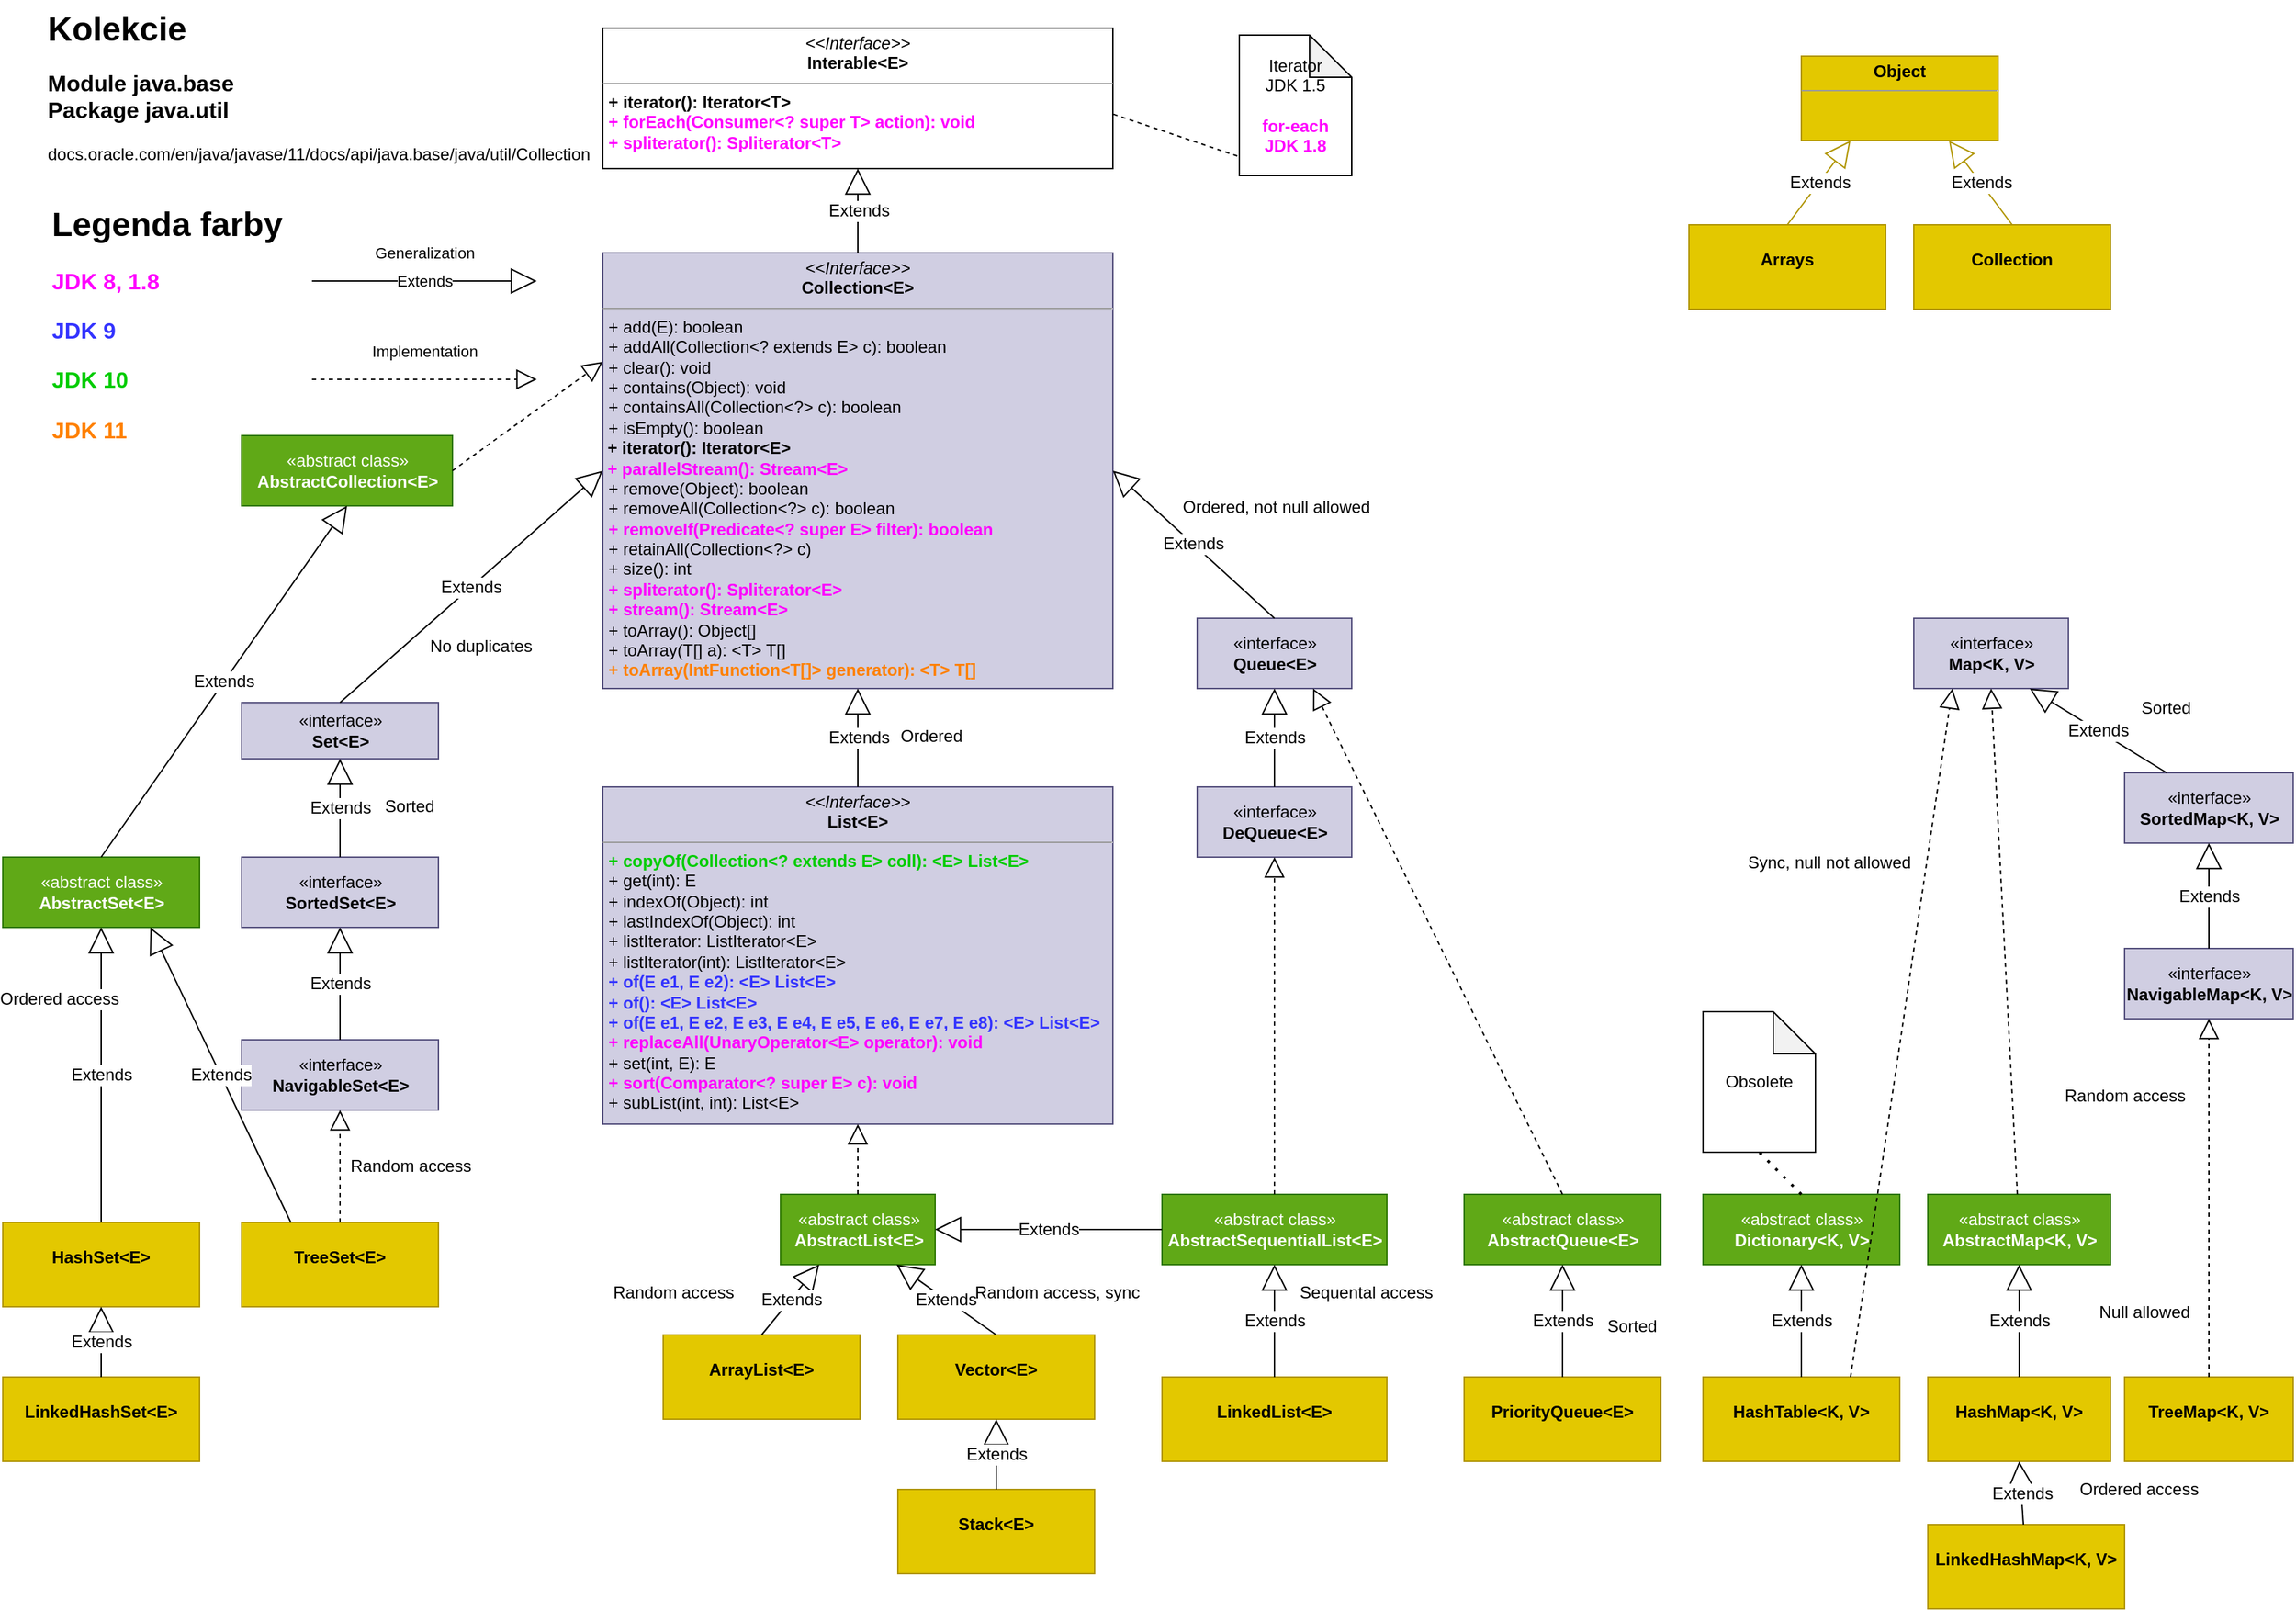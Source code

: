 <mxfile version="16.5.1" type="device" pages="2"><diagram id="OWeXbgXGGO7mjL8nAAtg" name="Struktura-Kolekcie"><mxGraphModel dx="2176" dy="1462" grid="1" gridSize="10" guides="1" tooltips="1" connect="1" arrows="1" fold="1" page="1" pageScale="1" pageWidth="1654" pageHeight="1169" math="0" shadow="0"><root><mxCell id="I1yP1O_KEJCYZ4EtO-65-0"/><mxCell id="I1yP1O_KEJCYZ4EtO-65-1" parent="I1yP1O_KEJCYZ4EtO-65-0"/><mxCell id="I1yP1O_KEJCYZ4EtO-65-13" style="orthogonalLoop=1;jettySize=auto;html=1;exitX=0.5;exitY=0;exitDx=0;exitDy=0;entryX=0.5;entryY=1;entryDx=0;entryDy=0;entryPerimeter=0;rounded=0;dashed=1;endArrow=none;endFill=0;" parent="I1yP1O_KEJCYZ4EtO-65-1" source="c1W4RDHTR6akljYB6qiM-2" target="I1yP1O_KEJCYZ4EtO-65-12" edge="1"><mxGeometry relative="1" as="geometry"><mxPoint x="590" y="245" as="sourcePoint"/></mxGeometry></mxCell><mxCell id="I1yP1O_KEJCYZ4EtO-65-12" value="Iterator&lt;br&gt;JDK 1.5&lt;br&gt;&lt;br&gt;&lt;font color=&quot;#ff00ff&quot;&gt;&lt;b&gt;for-each&lt;br&gt;JDK 1.8&lt;/b&gt;&lt;/font&gt;" style="shape=note;whiteSpace=wrap;html=1;backgroundOutline=1;darkOpacity=0.05;" parent="I1yP1O_KEJCYZ4EtO-65-1" vertex="1"><mxGeometry x="890" y="45" width="80" height="100" as="geometry"/></mxCell><mxCell id="I1yP1O_KEJCYZ4EtO-65-18" value="«interface»&lt;br&gt;&lt;b&gt;Set&amp;lt;E&amp;gt;&lt;/b&gt;" style="html=1;fillColor=#d0cee2;strokeColor=#56517e;" parent="I1yP1O_KEJCYZ4EtO-65-1" vertex="1"><mxGeometry x="180" y="520" width="140" height="40" as="geometry"/></mxCell><mxCell id="I1yP1O_KEJCYZ4EtO-65-20" value="«interface»&lt;br&gt;&lt;b&gt;Queue&amp;lt;E&amp;gt;&lt;/b&gt;" style="html=1;fillColor=#d0cee2;strokeColor=#56517e;" parent="I1yP1O_KEJCYZ4EtO-65-1" vertex="1"><mxGeometry x="860" y="460" width="110" height="50" as="geometry"/></mxCell><mxCell id="I1yP1O_KEJCYZ4EtO-65-21" value="«interface»&lt;br&gt;&lt;b&gt;Map&amp;lt;K, V&amp;gt;&lt;/b&gt;" style="html=1;fillColor=#d0cee2;strokeColor=#56517e;" parent="I1yP1O_KEJCYZ4EtO-65-1" vertex="1"><mxGeometry x="1370" y="460" width="110" height="50" as="geometry"/></mxCell><mxCell id="I1yP1O_KEJCYZ4EtO-65-24" value="Extends" style="endArrow=block;endSize=16;endFill=0;html=1;rounded=0;" parent="I1yP1O_KEJCYZ4EtO-65-1" edge="1"><mxGeometry width="160" relative="1" as="geometry"><mxPoint x="230" y="220.0" as="sourcePoint"/><mxPoint x="390" y="220.0" as="targetPoint"/></mxGeometry></mxCell><mxCell id="I1yP1O_KEJCYZ4EtO-65-27" value="Generalization" style="edgeLabel;html=1;align=center;verticalAlign=middle;resizable=0;points=[];" parent="I1yP1O_KEJCYZ4EtO-65-24" vertex="1" connectable="0"><mxGeometry x="0.438" y="-1" relative="1" as="geometry"><mxPoint x="-35" y="-21" as="offset"/></mxGeometry></mxCell><mxCell id="I1yP1O_KEJCYZ4EtO-65-25" value="" style="endArrow=block;dashed=1;endFill=0;endSize=12;html=1;rounded=0;" parent="I1yP1O_KEJCYZ4EtO-65-1" edge="1"><mxGeometry width="160" relative="1" as="geometry"><mxPoint x="230" y="290" as="sourcePoint"/><mxPoint x="390" y="290" as="targetPoint"/></mxGeometry></mxCell><mxCell id="I1yP1O_KEJCYZ4EtO-65-26" value="Implementation" style="edgeLabel;html=1;align=center;verticalAlign=middle;resizable=0;points=[];" parent="I1yP1O_KEJCYZ4EtO-65-25" vertex="1" connectable="0"><mxGeometry x="0.287" y="1" relative="1" as="geometry"><mxPoint x="-23" y="-19" as="offset"/></mxGeometry></mxCell><mxCell id="c1W4RDHTR6akljYB6qiM-0" value="&lt;b&gt;&lt;font style=&quot;font-size: 24px&quot;&gt;Kolekcie&lt;br&gt;&lt;/font&gt;&lt;br&gt;&lt;span style=&quot;font-size: 16px&quot;&gt;Module java.base&lt;/span&gt;&lt;br&gt;&lt;span style=&quot;font-size: 16px&quot;&gt;Package java.util&lt;/span&gt;&lt;br&gt;&lt;/b&gt;&lt;br&gt;docs.oracle.com/en/java/javase/11/docs/api/java.base/java/util/Collection" style="text;whiteSpace=wrap;html=1;" vertex="1" parent="I1yP1O_KEJCYZ4EtO-65-1"><mxGeometry x="40" y="20" width="400" height="140" as="geometry"/></mxCell><mxCell id="c1W4RDHTR6akljYB6qiM-1" value="&lt;p style=&quot;margin: 0px ; margin-top: 4px ; text-align: center&quot;&gt;&lt;i&gt;&amp;lt;&amp;lt;Interface&amp;gt;&amp;gt;&lt;/i&gt;&lt;br&gt;&lt;b&gt;Collection&amp;lt;E&amp;gt;&lt;/b&gt;&lt;br&gt;&lt;/p&gt;&lt;hr size=&quot;1&quot;&gt;&lt;p style=&quot;margin: 0px ; margin-left: 4px&quot;&gt;&lt;/p&gt;&lt;p style=&quot;margin: 0px ; margin-left: 4px&quot;&gt;+ add(E): boolean&lt;/p&gt;&lt;p style=&quot;margin: 0px ; margin-left: 4px&quot;&gt;+&amp;nbsp;addAll(Collection&amp;lt;? extends E&amp;gt; c): boolean&lt;br&gt;+ clear(): void&lt;/p&gt;&lt;p style=&quot;margin: 0px ; margin-left: 4px&quot;&gt;+ contains(Object): void&lt;/p&gt;&lt;p style=&quot;margin: 0px ; margin-left: 4px&quot;&gt;+&amp;nbsp;containsAll(Collection&amp;lt;?&amp;gt; c): boolean&lt;/p&gt;&lt;p style=&quot;margin: 0px ; margin-left: 4px&quot;&gt;+ isEmpty(): boolean&lt;/p&gt;&lt;b&gt;&lt;div&gt;&lt;b&gt;&amp;nbsp;+ iterator():&amp;nbsp;&lt;/b&gt;&lt;b&gt;Iterator&amp;lt;E&amp;gt;&amp;nbsp;&lt;/b&gt;&lt;/div&gt;&lt;div&gt;&lt;b&gt;&lt;font color=&quot;#ff00ff&quot;&gt;&amp;nbsp;+ parallelStream(): Stream&amp;lt;E&amp;gt;&lt;/font&gt;&lt;/b&gt;&lt;/div&gt;&lt;/b&gt;&lt;p style=&quot;margin: 0px ; margin-left: 4px&quot;&gt;+ remove(Object): boolean&lt;/p&gt;&lt;p style=&quot;margin: 0px ; margin-left: 4px&quot;&gt;+&amp;nbsp;removeAll(Collection&amp;lt;?&amp;gt; c): boolean&lt;/p&gt;&lt;p style=&quot;margin: 0px ; margin-left: 4px&quot;&gt;&lt;b&gt;&lt;font color=&quot;#ff00ff&quot;&gt;+&amp;nbsp;removeIf(Predicate&amp;lt;? super E&amp;gt; filter): boolean&lt;/font&gt;&lt;/b&gt;&lt;/p&gt;&lt;p style=&quot;margin: 0px ; margin-left: 4px&quot;&gt;+&amp;nbsp;retainAll(Collection&amp;lt;?&amp;gt; c)&lt;/p&gt;&lt;p style=&quot;margin: 0px ; margin-left: 4px&quot;&gt;+ size(): int&lt;/p&gt;&lt;p style=&quot;margin: 0px ; margin-left: 4px&quot;&gt;&lt;b&gt;&lt;font color=&quot;#ff00ff&quot;&gt;+ spliterator(): Spliterator&amp;lt;E&amp;gt;&lt;/font&gt;&lt;/b&gt;&lt;/p&gt;&lt;p style=&quot;margin: 0px ; margin-left: 4px&quot;&gt;&lt;b&gt;&lt;font color=&quot;#ff00ff&quot;&gt;+ stream(): Stream&amp;lt;E&amp;gt;&lt;/font&gt;&lt;/b&gt;&lt;/p&gt;&lt;p style=&quot;margin: 0px ; margin-left: 4px&quot;&gt;+&amp;nbsp;toArray(): Object[]&lt;/p&gt;&lt;p style=&quot;margin: 0px ; margin-left: 4px&quot;&gt;+&amp;nbsp;toArray(T[] a):&amp;nbsp;&amp;lt;T&amp;gt; T[]&lt;/p&gt;&lt;p style=&quot;margin: 0px ; margin-left: 4px&quot;&gt;&lt;b&gt;&lt;font color=&quot;#ff8000&quot;&gt;+&amp;nbsp;toArray(IntFunction&amp;lt;T[]&amp;gt; generator):&amp;nbsp;&amp;lt;T&amp;gt; T[]&lt;/font&gt;&lt;/b&gt;&lt;/p&gt;" style="verticalAlign=top;align=left;overflow=fill;fontSize=12;fontFamily=Helvetica;html=1;fillColor=#d0cee2;strokeColor=#56517e;" vertex="1" parent="I1yP1O_KEJCYZ4EtO-65-1"><mxGeometry x="437" y="200" width="363" height="310" as="geometry"/></mxCell><mxCell id="c1W4RDHTR6akljYB6qiM-2" value="&lt;p style=&quot;margin: 4px 0px 0px&quot;&gt;&lt;i&gt;&amp;lt;&amp;lt;Interface&amp;gt;&amp;gt;&lt;/i&gt;&lt;/p&gt;&lt;b&gt;Interable&amp;lt;E&amp;gt;&lt;br&gt;&lt;/b&gt;&lt;hr size=&quot;1&quot;&gt;&lt;p style=&quot;text-align: left ; margin: 0px 0px 0px 4px&quot;&gt;&lt;b&gt;+ iterator():&amp;nbsp;&lt;/b&gt;&lt;b&gt;Iterator&amp;lt;T&amp;gt;&lt;/b&gt;&lt;/p&gt;&lt;p style=&quot;text-align: left ; margin: 0px 0px 0px 4px&quot;&gt;&lt;font color=&quot;#ff00ff&quot;&gt;&lt;b&gt;+ forEach​(Consumer&amp;lt;? super T&amp;gt; action): void&lt;/b&gt;&lt;/font&gt;&lt;/p&gt;&lt;p style=&quot;text-align: left ; margin: 0px 0px 0px 4px&quot;&gt;&lt;b&gt;&lt;font color=&quot;#ff00ff&quot;&gt;+ spliterator(): Spliterator&amp;lt;T&amp;gt;&lt;/font&gt;&lt;/b&gt;&lt;br&gt;&lt;/p&gt;" style="verticalAlign=top;align=center;overflow=fill;fontSize=12;fontFamily=Helvetica;html=1;" vertex="1" parent="I1yP1O_KEJCYZ4EtO-65-1"><mxGeometry x="437" y="40" width="363" height="100" as="geometry"/></mxCell><mxCell id="c1W4RDHTR6akljYB6qiM-3" value="&lt;h1&gt;&lt;font color=&quot;#000000&quot;&gt;Legenda farby&lt;/font&gt;&lt;/h1&gt;&lt;p style=&quot;font-size: 16px&quot;&gt;&lt;b&gt;&lt;font color=&quot;#ff00ff&quot; style=&quot;font-size: 16px&quot;&gt;JDK 8, 1.8&lt;/font&gt;&lt;/b&gt;&lt;/p&gt;&lt;p style=&quot;font-size: 16px&quot;&gt;&lt;b&gt;&lt;font style=&quot;font-size: 16px&quot; color=&quot;#3333ff&quot;&gt;JDK 9&lt;/font&gt;&lt;/b&gt;&lt;/p&gt;&lt;p style=&quot;font-size: 16px&quot;&gt;&lt;b&gt;&lt;font style=&quot;font-size: 16px&quot; color=&quot;#00cc00&quot;&gt;JDK 10&lt;/font&gt;&lt;/b&gt;&lt;/p&gt;&lt;p style=&quot;font-size: 16px&quot;&gt;&lt;b&gt;&lt;font style=&quot;font-size: 16px&quot;&gt;JDK 11&lt;/font&gt;&lt;/b&gt;&lt;/p&gt;" style="text;html=1;strokeColor=none;fillColor=none;spacing=5;spacingTop=-20;whiteSpace=wrap;overflow=hidden;rounded=0;fontColor=#FF8000;" vertex="1" parent="I1yP1O_KEJCYZ4EtO-65-1"><mxGeometry x="40" y="160" width="190" height="190" as="geometry"/></mxCell><mxCell id="c1W4RDHTR6akljYB6qiM-5" value="Extends" style="endArrow=block;endSize=16;endFill=0;html=1;rounded=0;fontSize=12;fontColor=#000000;entryX=0.5;entryY=1;entryDx=0;entryDy=0;exitX=0.5;exitY=0;exitDx=0;exitDy=0;" edge="1" parent="I1yP1O_KEJCYZ4EtO-65-1" source="c1W4RDHTR6akljYB6qiM-1" target="c1W4RDHTR6akljYB6qiM-2"><mxGeometry width="160" relative="1" as="geometry"><mxPoint x="230" y="258.82" as="sourcePoint"/><mxPoint x="390" y="258.82" as="targetPoint"/></mxGeometry></mxCell><mxCell id="c1W4RDHTR6akljYB6qiM-7" value="&lt;p style=&quot;margin: 0px ; margin-top: 4px ; text-align: center&quot;&gt;&lt;i&gt;&amp;lt;&amp;lt;Interface&amp;gt;&amp;gt;&lt;/i&gt;&lt;br&gt;&lt;b&gt;List&amp;lt;E&amp;gt;&lt;/b&gt;&lt;br&gt;&lt;/p&gt;&lt;hr size=&quot;1&quot;&gt;&lt;p style=&quot;margin: 0px ; margin-left: 4px&quot;&gt;&lt;/p&gt;&lt;p style=&quot;margin: 0px ; margin-left: 4px&quot;&gt;&lt;b&gt;&lt;font color=&quot;#00cc00&quot;&gt;+&amp;nbsp;copyOf(Collection&amp;lt;? extends E&amp;gt; coll):&amp;nbsp;&amp;lt;E&amp;gt; List&amp;lt;E&amp;gt;&lt;/font&gt;&lt;/b&gt;&lt;/p&gt;&lt;p style=&quot;margin: 0px ; margin-left: 4px&quot;&gt;+ get(int): E&lt;br&gt;+ indexOf(Object): int&lt;/p&gt;&lt;p style=&quot;margin: 0px ; margin-left: 4px&quot;&gt;+ lastIndexOf(Object): int&lt;/p&gt;&lt;p style=&quot;margin: 0px ; margin-left: 4px&quot;&gt;+&amp;nbsp;listIterator:&amp;nbsp;ListIterator&amp;lt;E&amp;gt;&lt;/p&gt;&lt;p style=&quot;margin: 0px ; margin-left: 4px&quot;&gt;+&amp;nbsp;listIterator(int): ListIterator&amp;lt;E&amp;gt;&lt;/p&gt;&lt;p style=&quot;margin: 0px ; margin-left: 4px&quot;&gt;&lt;b&gt;&lt;font color=&quot;#3333ff&quot;&gt;+&amp;nbsp;of(E e1, E e2):&amp;nbsp;&amp;lt;E&amp;gt; List&amp;lt;E&amp;gt;&lt;/font&gt;&lt;/b&gt;&lt;/p&gt;&lt;p style=&quot;margin: 0px ; margin-left: 4px&quot;&gt;&lt;b&gt;&lt;font color=&quot;#3333ff&quot;&gt;+&amp;nbsp;of():&amp;nbsp;&amp;lt;E&amp;gt; List&amp;lt;E&amp;gt;&lt;br&gt;&lt;/font&gt;&lt;/b&gt;&lt;/p&gt;&lt;p style=&quot;margin: 0px ; margin-left: 4px&quot;&gt;&lt;b&gt;&lt;font color=&quot;#3333ff&quot;&gt;+ of(E e1, E e2, E e3, E e4, E e5, E e6, E e7, E e8): &amp;lt;E&amp;gt; List&amp;lt;E&amp;gt;&lt;/font&gt;&lt;/b&gt;&lt;/p&gt;&lt;p style=&quot;margin: 0px ; margin-left: 4px&quot;&gt;&lt;b&gt;&lt;font color=&quot;#ff00ff&quot;&gt;+&amp;nbsp;replaceAll(UnaryOperator&amp;lt;E&amp;gt; operator): void&lt;/font&gt;&lt;/b&gt;&lt;/p&gt;&lt;p style=&quot;margin: 0px ; margin-left: 4px&quot;&gt;+&amp;nbsp;set(int, E): E&lt;/p&gt;&lt;p style=&quot;margin: 0px ; margin-left: 4px&quot;&gt;&lt;b&gt;&lt;font color=&quot;#ff00ff&quot;&gt;+&amp;nbsp;sort(Comparator&amp;lt;? super E&amp;gt; c): void&lt;/font&gt;&lt;/b&gt;&lt;/p&gt;&lt;p style=&quot;margin: 0px ; margin-left: 4px&quot;&gt;+&amp;nbsp;subList(int, int): List&amp;lt;E&amp;gt;&lt;/p&gt;" style="verticalAlign=top;align=left;overflow=fill;fontSize=12;fontFamily=Helvetica;html=1;fillColor=#d0cee2;strokeColor=#56517e;" vertex="1" parent="I1yP1O_KEJCYZ4EtO-65-1"><mxGeometry x="437" y="580" width="363" height="240" as="geometry"/></mxCell><mxCell id="c1W4RDHTR6akljYB6qiM-8" value="Extends" style="endArrow=block;endSize=16;endFill=0;html=1;rounded=0;fontSize=12;fontColor=#000000;entryX=0.5;entryY=1;entryDx=0;entryDy=0;exitX=0.5;exitY=0;exitDx=0;exitDy=0;" edge="1" parent="I1yP1O_KEJCYZ4EtO-65-1" source="c1W4RDHTR6akljYB6qiM-7" target="c1W4RDHTR6akljYB6qiM-1"><mxGeometry width="160" relative="1" as="geometry"><mxPoint x="130" y="390" as="sourcePoint"/><mxPoint x="290" y="390" as="targetPoint"/></mxGeometry></mxCell><mxCell id="c1W4RDHTR6akljYB6qiM-9" value="«abstract class»&lt;br&gt;&lt;b&gt;AbstractSet&amp;lt;E&amp;gt;&lt;/b&gt;" style="html=1;fillColor=#60a917;fontColor=#ffffff;strokeColor=#2D7600;" vertex="1" parent="I1yP1O_KEJCYZ4EtO-65-1"><mxGeometry x="10" y="630" width="140" height="50" as="geometry"/></mxCell><mxCell id="c1W4RDHTR6akljYB6qiM-10" value="«abstract class»&lt;br&gt;&lt;b&gt;AbstractCollection&amp;lt;E&amp;gt;&lt;/b&gt;" style="html=1;fillColor=#60a917;fontColor=#ffffff;strokeColor=#2D7600;" vertex="1" parent="I1yP1O_KEJCYZ4EtO-65-1"><mxGeometry x="180" y="330" width="150" height="50" as="geometry"/></mxCell><mxCell id="c1W4RDHTR6akljYB6qiM-11" value="«interface»&lt;br&gt;&lt;b&gt;SortedSet&amp;lt;E&amp;gt;&lt;/b&gt;" style="html=1;fillColor=#d0cee2;strokeColor=#56517e;" vertex="1" parent="I1yP1O_KEJCYZ4EtO-65-1"><mxGeometry x="180" y="630" width="140" height="50" as="geometry"/></mxCell><mxCell id="c1W4RDHTR6akljYB6qiM-12" value="«interface»&lt;br&gt;&lt;b&gt;NavigableSet&amp;lt;E&amp;gt;&lt;/b&gt;" style="html=1;fillColor=#d0cee2;strokeColor=#56517e;" vertex="1" parent="I1yP1O_KEJCYZ4EtO-65-1"><mxGeometry x="180" y="760" width="140" height="50" as="geometry"/></mxCell><mxCell id="c1W4RDHTR6akljYB6qiM-13" value="&lt;p style=&quot;margin: 0px ; margin-top: 4px ; text-align: center&quot;&gt;&lt;br&gt;&lt;b&gt;TreeSet&amp;lt;E&amp;gt;&lt;/b&gt;&lt;/p&gt;" style="verticalAlign=top;align=left;overflow=fill;fontSize=12;fontFamily=Helvetica;html=1;fontColor=#000000;fillColor=#e3c800;strokeColor=#B09500;" vertex="1" parent="I1yP1O_KEJCYZ4EtO-65-1"><mxGeometry x="180" y="890" width="140" height="60" as="geometry"/></mxCell><mxCell id="c1W4RDHTR6akljYB6qiM-14" value="&lt;p style=&quot;margin: 0px ; margin-top: 4px ; text-align: center&quot;&gt;&lt;br&gt;&lt;b&gt;HashSet&amp;lt;E&amp;gt;&lt;/b&gt;&lt;/p&gt;" style="verticalAlign=top;align=left;overflow=fill;fontSize=12;fontFamily=Helvetica;html=1;fontColor=#000000;fillColor=#e3c800;strokeColor=#B09500;" vertex="1" parent="I1yP1O_KEJCYZ4EtO-65-1"><mxGeometry x="10" y="890" width="140" height="60" as="geometry"/></mxCell><mxCell id="c1W4RDHTR6akljYB6qiM-15" value="&lt;p style=&quot;margin: 0px ; margin-top: 4px ; text-align: center&quot;&gt;&lt;br&gt;&lt;b&gt;LinkedHashSet&amp;lt;E&amp;gt;&lt;/b&gt;&lt;/p&gt;" style="verticalAlign=top;align=left;overflow=fill;fontSize=12;fontFamily=Helvetica;html=1;fontColor=#000000;fillColor=#e3c800;strokeColor=#B09500;" vertex="1" parent="I1yP1O_KEJCYZ4EtO-65-1"><mxGeometry x="10" y="1000" width="140" height="60" as="geometry"/></mxCell><mxCell id="c1W4RDHTR6akljYB6qiM-16" value="«abstract class»&lt;br&gt;&lt;b&gt;AbstractList&amp;lt;E&amp;gt;&lt;/b&gt;" style="html=1;fillColor=#60a917;fontColor=#ffffff;strokeColor=#2D7600;" vertex="1" parent="I1yP1O_KEJCYZ4EtO-65-1"><mxGeometry x="563.5" y="870" width="110" height="50" as="geometry"/></mxCell><mxCell id="c1W4RDHTR6akljYB6qiM-17" value="&lt;p style=&quot;margin: 0px ; margin-top: 4px ; text-align: center&quot;&gt;&lt;br&gt;&lt;b&gt;ArrayList&amp;lt;E&amp;gt;&lt;/b&gt;&lt;/p&gt;" style="verticalAlign=top;align=left;overflow=fill;fontSize=12;fontFamily=Helvetica;html=1;fontColor=#000000;fillColor=#e3c800;strokeColor=#B09500;" vertex="1" parent="I1yP1O_KEJCYZ4EtO-65-1"><mxGeometry x="480" y="970" width="140" height="60" as="geometry"/></mxCell><mxCell id="c1W4RDHTR6akljYB6qiM-18" value="&lt;p style=&quot;margin: 0px ; margin-top: 4px ; text-align: center&quot;&gt;&lt;br&gt;&lt;b&gt;Vector&amp;lt;E&amp;gt;&lt;/b&gt;&lt;/p&gt;" style="verticalAlign=top;align=left;overflow=fill;fontSize=12;fontFamily=Helvetica;html=1;fontColor=#000000;fillColor=#e3c800;strokeColor=#B09500;" vertex="1" parent="I1yP1O_KEJCYZ4EtO-65-1"><mxGeometry x="647" y="970" width="140" height="60" as="geometry"/></mxCell><mxCell id="c1W4RDHTR6akljYB6qiM-19" value="&lt;p style=&quot;margin: 0px ; margin-top: 4px ; text-align: center&quot;&gt;&lt;br&gt;&lt;b&gt;Stack&amp;lt;E&amp;gt;&lt;/b&gt;&lt;/p&gt;" style="verticalAlign=top;align=left;overflow=fill;fontSize=12;fontFamily=Helvetica;html=1;fontColor=#000000;fillColor=#e3c800;strokeColor=#B09500;" vertex="1" parent="I1yP1O_KEJCYZ4EtO-65-1"><mxGeometry x="647" y="1080" width="140" height="60" as="geometry"/></mxCell><mxCell id="c1W4RDHTR6akljYB6qiM-20" value="«interface»&lt;br&gt;&lt;b&gt;DeQueue&amp;lt;E&amp;gt;&lt;/b&gt;" style="html=1;fillColor=#d0cee2;strokeColor=#56517e;" vertex="1" parent="I1yP1O_KEJCYZ4EtO-65-1"><mxGeometry x="860" y="580" width="110" height="50" as="geometry"/></mxCell><mxCell id="c1W4RDHTR6akljYB6qiM-21" value="«abstract class»&lt;br&gt;&lt;b&gt;AbstractSequentialList&amp;lt;E&amp;gt;&lt;/b&gt;" style="html=1;fillColor=#60a917;strokeColor=#2D7600;fontColor=#ffffff;" vertex="1" parent="I1yP1O_KEJCYZ4EtO-65-1"><mxGeometry x="835" y="870" width="160" height="50" as="geometry"/></mxCell><mxCell id="c1W4RDHTR6akljYB6qiM-22" value="&lt;p style=&quot;margin: 0px ; margin-top: 4px ; text-align: center&quot;&gt;&lt;br&gt;&lt;b&gt;LinkedList&amp;lt;E&amp;gt;&lt;/b&gt;&lt;/p&gt;" style="verticalAlign=top;align=left;overflow=fill;fontSize=12;fontFamily=Helvetica;html=1;fontColor=#000000;fillColor=#e3c800;strokeColor=#B09500;" vertex="1" parent="I1yP1O_KEJCYZ4EtO-65-1"><mxGeometry x="835" y="1000" width="160" height="60" as="geometry"/></mxCell><mxCell id="c1W4RDHTR6akljYB6qiM-23" value="«abstract class»&lt;br&gt;&lt;b&gt;AbstractQueue&amp;lt;E&amp;gt;&lt;/b&gt;" style="html=1;fillColor=#60a917;strokeColor=#2D7600;fontColor=#ffffff;" vertex="1" parent="I1yP1O_KEJCYZ4EtO-65-1"><mxGeometry x="1050" y="870" width="140" height="50" as="geometry"/></mxCell><mxCell id="c1W4RDHTR6akljYB6qiM-24" value="&lt;p style=&quot;margin: 0px ; margin-top: 4px ; text-align: center&quot;&gt;&lt;br&gt;&lt;b&gt;PriorityQueue&amp;lt;E&amp;gt;&lt;/b&gt;&lt;/p&gt;" style="verticalAlign=top;align=left;overflow=fill;fontSize=12;fontFamily=Helvetica;html=1;fontColor=#000000;fillColor=#e3c800;strokeColor=#B09500;" vertex="1" parent="I1yP1O_KEJCYZ4EtO-65-1"><mxGeometry x="1050" y="1000" width="140" height="60" as="geometry"/></mxCell><mxCell id="c1W4RDHTR6akljYB6qiM-26" value="«abstract class»&lt;br&gt;&lt;b&gt;Dictionary&amp;lt;K, V&amp;gt;&lt;/b&gt;" style="html=1;fillColor=#60a917;strokeColor=#2D7600;fontColor=#ffffff;" vertex="1" parent="I1yP1O_KEJCYZ4EtO-65-1"><mxGeometry x="1220" y="870" width="140" height="50" as="geometry"/></mxCell><mxCell id="c1W4RDHTR6akljYB6qiM-27" value="&lt;p style=&quot;margin: 0px ; margin-top: 4px ; text-align: center&quot;&gt;&lt;br&gt;&lt;b&gt;HashTable&amp;lt;K, V&amp;gt;&lt;/b&gt;&lt;/p&gt;" style="verticalAlign=top;align=left;overflow=fill;fontSize=12;fontFamily=Helvetica;html=1;fontColor=#000000;fillColor=#e3c800;strokeColor=#B09500;" vertex="1" parent="I1yP1O_KEJCYZ4EtO-65-1"><mxGeometry x="1220" y="1000" width="140" height="60" as="geometry"/></mxCell><mxCell id="c1W4RDHTR6akljYB6qiM-28" value="«abstract class»&lt;br&gt;&lt;b&gt;AbstractMap&amp;lt;K, V&amp;gt;&lt;/b&gt;" style="html=1;fillColor=#60a917;strokeColor=#2D7600;fontColor=#ffffff;" vertex="1" parent="I1yP1O_KEJCYZ4EtO-65-1"><mxGeometry x="1380" y="870" width="130" height="50" as="geometry"/></mxCell><mxCell id="c1W4RDHTR6akljYB6qiM-29" value="&lt;p style=&quot;margin: 0px ; margin-top: 4px ; text-align: center&quot;&gt;&lt;br&gt;&lt;b&gt;HashMap&amp;lt;K, V&amp;gt;&lt;/b&gt;&lt;/p&gt;" style="verticalAlign=top;align=left;overflow=fill;fontSize=12;fontFamily=Helvetica;html=1;fontColor=#000000;fillColor=#e3c800;strokeColor=#B09500;" vertex="1" parent="I1yP1O_KEJCYZ4EtO-65-1"><mxGeometry x="1380" y="1000" width="130" height="60" as="geometry"/></mxCell><mxCell id="c1W4RDHTR6akljYB6qiM-30" value="&lt;p style=&quot;margin: 0px ; margin-top: 4px ; text-align: center&quot;&gt;&lt;br&gt;&lt;b&gt;LinkedHashMap&amp;lt;K, V&amp;gt;&lt;/b&gt;&lt;/p&gt;" style="verticalAlign=top;align=left;overflow=fill;fontSize=12;fontFamily=Helvetica;html=1;fontColor=#000000;fillColor=#e3c800;strokeColor=#B09500;" vertex="1" parent="I1yP1O_KEJCYZ4EtO-65-1"><mxGeometry x="1380" y="1105" width="140" height="60" as="geometry"/></mxCell><mxCell id="c1W4RDHTR6akljYB6qiM-31" value="«interface»&lt;br&gt;&lt;b&gt;SortedMap&amp;lt;K, V&amp;gt;&lt;/b&gt;" style="html=1;fillColor=#d0cee2;strokeColor=#56517e;" vertex="1" parent="I1yP1O_KEJCYZ4EtO-65-1"><mxGeometry x="1520" y="570" width="120" height="50" as="geometry"/></mxCell><mxCell id="c1W4RDHTR6akljYB6qiM-32" value="«interface»&lt;br&gt;&lt;b&gt;NavigableMap&amp;lt;K, V&amp;gt;&lt;/b&gt;" style="html=1;fillColor=#d0cee2;strokeColor=#56517e;" vertex="1" parent="I1yP1O_KEJCYZ4EtO-65-1"><mxGeometry x="1520" y="695" width="120" height="50" as="geometry"/></mxCell><mxCell id="c1W4RDHTR6akljYB6qiM-33" value="&lt;p style=&quot;margin: 0px ; margin-top: 4px ; text-align: center&quot;&gt;&lt;br&gt;&lt;b&gt;TreeMap&amp;lt;K, V&amp;gt;&lt;/b&gt;&lt;/p&gt;" style="verticalAlign=top;align=left;overflow=fill;fontSize=12;fontFamily=Helvetica;html=1;fontColor=#000000;fillColor=#e3c800;strokeColor=#B09500;" vertex="1" parent="I1yP1O_KEJCYZ4EtO-65-1"><mxGeometry x="1520" y="1000" width="120" height="60" as="geometry"/></mxCell><mxCell id="c1W4RDHTR6akljYB6qiM-34" value="Extends" style="endArrow=block;endSize=16;endFill=0;html=1;rounded=0;fontSize=12;fontColor=#000000;entryX=0.5;entryY=1;entryDx=0;entryDy=0;exitX=0.5;exitY=0;exitDx=0;exitDy=0;" edge="1" parent="I1yP1O_KEJCYZ4EtO-65-1" source="c1W4RDHTR6akljYB6qiM-20" target="I1yP1O_KEJCYZ4EtO-65-20"><mxGeometry width="160" relative="1" as="geometry"><mxPoint x="1125" y="620" as="sourcePoint"/><mxPoint x="1285" y="620" as="targetPoint"/></mxGeometry></mxCell><mxCell id="c1W4RDHTR6akljYB6qiM-36" value="Extends" style="endArrow=block;endSize=16;endFill=0;html=1;rounded=0;fontSize=12;fontColor=#000000;entryX=1;entryY=0.5;entryDx=0;entryDy=0;exitX=0.5;exitY=0;exitDx=0;exitDy=0;" edge="1" parent="I1yP1O_KEJCYZ4EtO-65-1" source="I1yP1O_KEJCYZ4EtO-65-20" target="c1W4RDHTR6akljYB6qiM-1"><mxGeometry width="160" relative="1" as="geometry"><mxPoint x="1090" y="350" as="sourcePoint"/><mxPoint x="1250" y="350" as="targetPoint"/></mxGeometry></mxCell><mxCell id="c1W4RDHTR6akljYB6qiM-79" value="Ordered, not null allowed" style="edgeLabel;html=1;align=center;verticalAlign=middle;resizable=0;points=[];fontSize=12;fontColor=#000000;" vertex="1" connectable="0" parent="c1W4RDHTR6akljYB6qiM-36"><mxGeometry x="-0.304" relative="1" as="geometry"><mxPoint x="41" y="-43" as="offset"/></mxGeometry></mxCell><mxCell id="c1W4RDHTR6akljYB6qiM-39" value="Extends" style="endArrow=block;endSize=16;endFill=0;html=1;rounded=0;fontSize=12;fontColor=#000000;entryX=0.75;entryY=1;entryDx=0;entryDy=0;exitX=0.25;exitY=0;exitDx=0;exitDy=0;" edge="1" parent="I1yP1O_KEJCYZ4EtO-65-1" source="c1W4RDHTR6akljYB6qiM-31" target="I1yP1O_KEJCYZ4EtO-65-21"><mxGeometry width="160" relative="1" as="geometry"><mxPoint x="1460" y="390" as="sourcePoint"/><mxPoint x="1620" y="390" as="targetPoint"/></mxGeometry></mxCell><mxCell id="c1W4RDHTR6akljYB6qiM-40" value="Extends" style="endArrow=block;endSize=16;endFill=0;html=1;rounded=0;fontSize=12;fontColor=#000000;entryX=0.5;entryY=1;entryDx=0;entryDy=0;exitX=0.5;exitY=0;exitDx=0;exitDy=0;" edge="1" parent="I1yP1O_KEJCYZ4EtO-65-1" source="c1W4RDHTR6akljYB6qiM-32" target="c1W4RDHTR6akljYB6qiM-31"><mxGeometry width="160" relative="1" as="geometry"><mxPoint x="1260" y="695" as="sourcePoint"/><mxPoint x="1420" y="695" as="targetPoint"/></mxGeometry></mxCell><mxCell id="c1W4RDHTR6akljYB6qiM-42" value="Extends" style="endArrow=block;endSize=16;endFill=0;html=1;rounded=0;fontSize=12;fontColor=#000000;entryX=0.5;entryY=1;entryDx=0;entryDy=0;" edge="1" parent="I1yP1O_KEJCYZ4EtO-65-1" source="c1W4RDHTR6akljYB6qiM-30" target="c1W4RDHTR6akljYB6qiM-29"><mxGeometry width="160" relative="1" as="geometry"><mxPoint x="1345" y="1380" as="sourcePoint"/><mxPoint x="1505" y="1380" as="targetPoint"/></mxGeometry></mxCell><mxCell id="c1W4RDHTR6akljYB6qiM-44" value="Extends" style="endArrow=block;endSize=16;endFill=0;html=1;rounded=0;fontSize=12;fontColor=#000000;entryX=0.5;entryY=1;entryDx=0;entryDy=0;exitX=0.5;exitY=0;exitDx=0;exitDy=0;" edge="1" parent="I1yP1O_KEJCYZ4EtO-65-1" source="c1W4RDHTR6akljYB6qiM-29" target="c1W4RDHTR6akljYB6qiM-28"><mxGeometry width="160" relative="1" as="geometry"><mxPoint x="1120" y="1110" as="sourcePoint"/><mxPoint x="1280" y="1110" as="targetPoint"/></mxGeometry></mxCell><mxCell id="c1W4RDHTR6akljYB6qiM-45" value="Extends" style="endArrow=block;endSize=16;endFill=0;html=1;rounded=0;fontSize=12;fontColor=#000000;entryX=0.5;entryY=1;entryDx=0;entryDy=0;exitX=0.5;exitY=0;exitDx=0;exitDy=0;" edge="1" parent="I1yP1O_KEJCYZ4EtO-65-1" source="c1W4RDHTR6akljYB6qiM-27" target="c1W4RDHTR6akljYB6qiM-26"><mxGeometry width="160" relative="1" as="geometry"><mxPoint x="1160" y="1110" as="sourcePoint"/><mxPoint x="1320" y="1110" as="targetPoint"/></mxGeometry></mxCell><mxCell id="c1W4RDHTR6akljYB6qiM-46" value="Extends" style="endArrow=block;endSize=16;endFill=0;html=1;rounded=0;fontSize=12;fontColor=#000000;entryX=0.5;entryY=1;entryDx=0;entryDy=0;exitX=0.5;exitY=0;exitDx=0;exitDy=0;" edge="1" parent="I1yP1O_KEJCYZ4EtO-65-1" source="c1W4RDHTR6akljYB6qiM-24" target="c1W4RDHTR6akljYB6qiM-23"><mxGeometry width="160" relative="1" as="geometry"><mxPoint x="950" y="1120" as="sourcePoint"/><mxPoint x="1110" y="1120" as="targetPoint"/></mxGeometry></mxCell><mxCell id="c1W4RDHTR6akljYB6qiM-47" value="Extends" style="endArrow=block;endSize=16;endFill=0;html=1;rounded=0;fontSize=12;fontColor=#000000;entryX=0.5;entryY=1;entryDx=0;entryDy=0;exitX=0.5;exitY=0;exitDx=0;exitDy=0;" edge="1" parent="I1yP1O_KEJCYZ4EtO-65-1" source="c1W4RDHTR6akljYB6qiM-22" target="c1W4RDHTR6akljYB6qiM-21"><mxGeometry width="160" relative="1" as="geometry"><mxPoint x="930" y="1010" as="sourcePoint"/><mxPoint x="1070" y="1120" as="targetPoint"/></mxGeometry></mxCell><mxCell id="c1W4RDHTR6akljYB6qiM-48" value="Extends" style="endArrow=block;endSize=16;endFill=0;html=1;rounded=0;fontSize=12;fontColor=#000000;exitX=0;exitY=0.5;exitDx=0;exitDy=0;entryX=1;entryY=0.5;entryDx=0;entryDy=0;" edge="1" parent="I1yP1O_KEJCYZ4EtO-65-1" source="c1W4RDHTR6akljYB6qiM-21" target="c1W4RDHTR6akljYB6qiM-16"><mxGeometry width="160" relative="1" as="geometry"><mxPoint x="650" y="910" as="sourcePoint"/><mxPoint x="810" y="910" as="targetPoint"/></mxGeometry></mxCell><mxCell id="c1W4RDHTR6akljYB6qiM-49" value="Extends" style="endArrow=block;endSize=16;endFill=0;html=1;rounded=0;fontSize=12;fontColor=#000000;entryX=0.5;entryY=1;entryDx=0;entryDy=0;exitX=0.5;exitY=0;exitDx=0;exitDy=0;" edge="1" parent="I1yP1O_KEJCYZ4EtO-65-1" source="c1W4RDHTR6akljYB6qiM-19" target="c1W4RDHTR6akljYB6qiM-18"><mxGeometry width="160" relative="1" as="geometry"><mxPoint x="420" y="1070" as="sourcePoint"/><mxPoint x="580" y="1070" as="targetPoint"/></mxGeometry></mxCell><mxCell id="c1W4RDHTR6akljYB6qiM-50" value="Extends" style="endArrow=block;endSize=16;endFill=0;html=1;rounded=0;fontSize=12;fontColor=#000000;entryX=0.25;entryY=1;entryDx=0;entryDy=0;exitX=0.5;exitY=0;exitDx=0;exitDy=0;" edge="1" parent="I1yP1O_KEJCYZ4EtO-65-1" source="c1W4RDHTR6akljYB6qiM-17" target="c1W4RDHTR6akljYB6qiM-16"><mxGeometry width="160" relative="1" as="geometry"><mxPoint x="400" y="1080" as="sourcePoint"/><mxPoint x="560" y="1080" as="targetPoint"/></mxGeometry></mxCell><mxCell id="c1W4RDHTR6akljYB6qiM-51" value="Extends" style="endArrow=block;endSize=16;endFill=0;html=1;rounded=0;fontSize=12;fontColor=#000000;entryX=0.5;entryY=1;entryDx=0;entryDy=0;exitX=0.5;exitY=0;exitDx=0;exitDy=0;" edge="1" parent="I1yP1O_KEJCYZ4EtO-65-1" source="c1W4RDHTR6akljYB6qiM-15" target="c1W4RDHTR6akljYB6qiM-14"><mxGeometry width="160" relative="1" as="geometry"><mxPoint x="190" y="1120" as="sourcePoint"/><mxPoint x="350" y="1120" as="targetPoint"/></mxGeometry></mxCell><mxCell id="c1W4RDHTR6akljYB6qiM-52" value="Extends" style="endArrow=block;endSize=16;endFill=0;html=1;rounded=0;fontSize=12;fontColor=#000000;entryX=0.5;entryY=1;entryDx=0;entryDy=0;exitX=0.5;exitY=0;exitDx=0;exitDy=0;" edge="1" parent="I1yP1O_KEJCYZ4EtO-65-1" source="c1W4RDHTR6akljYB6qiM-14" target="c1W4RDHTR6akljYB6qiM-9"><mxGeometry width="160" relative="1" as="geometry"><mxPoint x="210" y="1080" as="sourcePoint"/><mxPoint x="370" y="1080" as="targetPoint"/></mxGeometry></mxCell><mxCell id="c1W4RDHTR6akljYB6qiM-84" value="Ordered access" style="edgeLabel;html=1;align=center;verticalAlign=middle;resizable=0;points=[];fontSize=12;fontColor=#000000;" vertex="1" connectable="0" parent="c1W4RDHTR6akljYB6qiM-52"><mxGeometry x="0.394" y="5" relative="1" as="geometry"><mxPoint x="-25" y="-13" as="offset"/></mxGeometry></mxCell><mxCell id="c1W4RDHTR6akljYB6qiM-56" value="Extends" style="endArrow=block;endSize=16;endFill=0;html=1;rounded=0;fontSize=12;fontColor=#000000;entryX=0.5;entryY=1;entryDx=0;entryDy=0;exitX=0.5;exitY=0;exitDx=0;exitDy=0;" edge="1" parent="I1yP1O_KEJCYZ4EtO-65-1" source="c1W4RDHTR6akljYB6qiM-12" target="c1W4RDHTR6akljYB6qiM-11"><mxGeometry width="160" relative="1" as="geometry"><mxPoint x="220" y="730" as="sourcePoint"/><mxPoint x="380" y="730" as="targetPoint"/></mxGeometry></mxCell><mxCell id="c1W4RDHTR6akljYB6qiM-57" value="Extends" style="endArrow=block;endSize=16;endFill=0;html=1;rounded=0;fontSize=12;fontColor=#000000;entryX=0.5;entryY=1;entryDx=0;entryDy=0;" edge="1" parent="I1yP1O_KEJCYZ4EtO-65-1" source="c1W4RDHTR6akljYB6qiM-11" target="I1yP1O_KEJCYZ4EtO-65-18"><mxGeometry width="160" relative="1" as="geometry"><mxPoint x="230" y="760" as="sourcePoint"/><mxPoint x="390" y="760" as="targetPoint"/></mxGeometry></mxCell><mxCell id="c1W4RDHTR6akljYB6qiM-58" value="Extends" style="endArrow=block;endSize=16;endFill=0;html=1;rounded=0;fontSize=12;fontColor=#000000;entryX=0.5;entryY=1;entryDx=0;entryDy=0;exitX=0.5;exitY=0;exitDx=0;exitDy=0;" edge="1" parent="I1yP1O_KEJCYZ4EtO-65-1" source="c1W4RDHTR6akljYB6qiM-9" target="c1W4RDHTR6akljYB6qiM-10"><mxGeometry width="160" relative="1" as="geometry"><mxPoint x="-20" y="510" as="sourcePoint"/><mxPoint x="140" y="510" as="targetPoint"/></mxGeometry></mxCell><mxCell id="c1W4RDHTR6akljYB6qiM-59" value="Extends" style="endArrow=block;endSize=16;endFill=0;html=1;rounded=0;fontSize=12;fontColor=#000000;exitX=0.5;exitY=0;exitDx=0;exitDy=0;entryX=0;entryY=0.5;entryDx=0;entryDy=0;" edge="1" parent="I1yP1O_KEJCYZ4EtO-65-1" source="I1yP1O_KEJCYZ4EtO-65-18" target="c1W4RDHTR6akljYB6qiM-1"><mxGeometry width="160" relative="1" as="geometry"><mxPoint x="390" y="550" as="sourcePoint"/><mxPoint x="550" y="550" as="targetPoint"/></mxGeometry></mxCell><mxCell id="c1W4RDHTR6akljYB6qiM-80" value="No duplicates" style="edgeLabel;html=1;align=center;verticalAlign=middle;resizable=0;points=[];fontSize=12;fontColor=#000000;" vertex="1" connectable="0" parent="c1W4RDHTR6akljYB6qiM-59"><mxGeometry x="-0.284" y="1" relative="1" as="geometry"><mxPoint x="33" y="20" as="offset"/></mxGeometry></mxCell><mxCell id="c1W4RDHTR6akljYB6qiM-61" value="" style="endArrow=block;dashed=1;endFill=0;endSize=12;html=1;rounded=0;fontSize=12;fontColor=#000000;entryX=0.75;entryY=1;entryDx=0;entryDy=0;exitX=0.5;exitY=0;exitDx=0;exitDy=0;" edge="1" parent="I1yP1O_KEJCYZ4EtO-65-1" source="c1W4RDHTR6akljYB6qiM-23" target="I1yP1O_KEJCYZ4EtO-65-20"><mxGeometry width="160" relative="1" as="geometry"><mxPoint x="1110" y="760" as="sourcePoint"/><mxPoint x="1270" y="760" as="targetPoint"/></mxGeometry></mxCell><mxCell id="c1W4RDHTR6akljYB6qiM-62" value="" style="endArrow=block;dashed=1;endFill=0;endSize=12;html=1;rounded=0;fontSize=12;fontColor=#000000;entryX=0.5;entryY=1;entryDx=0;entryDy=0;exitX=0.5;exitY=0;exitDx=0;exitDy=0;" edge="1" parent="I1yP1O_KEJCYZ4EtO-65-1" source="c1W4RDHTR6akljYB6qiM-21" target="c1W4RDHTR6akljYB6qiM-20"><mxGeometry width="160" relative="1" as="geometry"><mxPoint x="835" y="745.0" as="sourcePoint"/><mxPoint x="995" y="745.0" as="targetPoint"/></mxGeometry></mxCell><mxCell id="c1W4RDHTR6akljYB6qiM-63" value="" style="endArrow=block;dashed=1;endFill=0;endSize=12;html=1;rounded=0;fontSize=12;fontColor=#000000;entryX=0.5;entryY=1;entryDx=0;entryDy=0;" edge="1" parent="I1yP1O_KEJCYZ4EtO-65-1" source="c1W4RDHTR6akljYB6qiM-28" target="I1yP1O_KEJCYZ4EtO-65-21"><mxGeometry width="160" relative="1" as="geometry"><mxPoint x="1270" y="730" as="sourcePoint"/><mxPoint x="1430" y="730" as="targetPoint"/></mxGeometry></mxCell><mxCell id="c1W4RDHTR6akljYB6qiM-64" value="" style="endArrow=block;dashed=1;endFill=0;endSize=12;html=1;rounded=0;fontSize=12;fontColor=#000000;entryX=0.5;entryY=1;entryDx=0;entryDy=0;exitX=0.5;exitY=0;exitDx=0;exitDy=0;" edge="1" parent="I1yP1O_KEJCYZ4EtO-65-1" source="c1W4RDHTR6akljYB6qiM-33" target="c1W4RDHTR6akljYB6qiM-32"><mxGeometry width="160" relative="1" as="geometry"><mxPoint x="1450" y="800" as="sourcePoint"/><mxPoint x="1610" y="800" as="targetPoint"/></mxGeometry></mxCell><mxCell id="c1W4RDHTR6akljYB6qiM-65" value="" style="endArrow=block;dashed=1;endFill=0;endSize=12;html=1;rounded=0;fontSize=12;fontColor=#000000;entryX=0.25;entryY=1;entryDx=0;entryDy=0;exitX=0.75;exitY=0;exitDx=0;exitDy=0;" edge="1" parent="I1yP1O_KEJCYZ4EtO-65-1" source="c1W4RDHTR6akljYB6qiM-27" target="I1yP1O_KEJCYZ4EtO-65-21"><mxGeometry width="160" relative="1" as="geometry"><mxPoint x="1160" y="630" as="sourcePoint"/><mxPoint x="1320" y="630" as="targetPoint"/></mxGeometry></mxCell><mxCell id="c1W4RDHTR6akljYB6qiM-66" value="" style="endArrow=block;dashed=1;endFill=0;endSize=12;html=1;rounded=0;fontSize=12;fontColor=#000000;entryX=0.5;entryY=1;entryDx=0;entryDy=0;exitX=0.5;exitY=0;exitDx=0;exitDy=0;" edge="1" parent="I1yP1O_KEJCYZ4EtO-65-1" source="c1W4RDHTR6akljYB6qiM-16" target="c1W4RDHTR6akljYB6qiM-7"><mxGeometry width="160" relative="1" as="geometry"><mxPoint x="340" y="1100" as="sourcePoint"/><mxPoint x="500" y="1100" as="targetPoint"/></mxGeometry></mxCell><mxCell id="c1W4RDHTR6akljYB6qiM-68" value="Extends" style="endArrow=block;endSize=16;endFill=0;html=1;rounded=0;fontSize=12;fontColor=#000000;entryX=0.75;entryY=1;entryDx=0;entryDy=0;exitX=0.5;exitY=0;exitDx=0;exitDy=0;" edge="1" parent="I1yP1O_KEJCYZ4EtO-65-1" source="c1W4RDHTR6akljYB6qiM-18" target="c1W4RDHTR6akljYB6qiM-16"><mxGeometry width="160" relative="1" as="geometry"><mxPoint x="410" y="1120" as="sourcePoint"/><mxPoint x="570" y="1120" as="targetPoint"/></mxGeometry></mxCell><mxCell id="c1W4RDHTR6akljYB6qiM-70" value="Extends" style="endArrow=block;endSize=16;endFill=0;html=1;rounded=0;fontSize=12;fontColor=#000000;entryX=0.75;entryY=1;entryDx=0;entryDy=0;exitX=0.25;exitY=0;exitDx=0;exitDy=0;" edge="1" parent="I1yP1O_KEJCYZ4EtO-65-1" source="c1W4RDHTR6akljYB6qiM-13" target="c1W4RDHTR6akljYB6qiM-9"><mxGeometry width="160" relative="1" as="geometry"><mxPoint x="230" y="1080" as="sourcePoint"/><mxPoint x="390" y="1080" as="targetPoint"/></mxGeometry></mxCell><mxCell id="c1W4RDHTR6akljYB6qiM-71" value="" style="endArrow=block;dashed=1;endFill=0;endSize=12;html=1;rounded=0;fontSize=12;fontColor=#000000;entryX=0.5;entryY=1;entryDx=0;entryDy=0;exitX=0.5;exitY=0;exitDx=0;exitDy=0;" edge="1" parent="I1yP1O_KEJCYZ4EtO-65-1" source="c1W4RDHTR6akljYB6qiM-13" target="c1W4RDHTR6akljYB6qiM-12"><mxGeometry width="160" relative="1" as="geometry"><mxPoint x="220" y="1080" as="sourcePoint"/><mxPoint x="380" y="1080" as="targetPoint"/></mxGeometry></mxCell><mxCell id="c1W4RDHTR6akljYB6qiM-72" value="" style="endArrow=block;dashed=1;endFill=0;endSize=12;html=1;rounded=0;fontSize=12;fontColor=#000000;entryX=0;entryY=0.25;entryDx=0;entryDy=0;exitX=1;exitY=0.5;exitDx=0;exitDy=0;" edge="1" parent="I1yP1O_KEJCYZ4EtO-65-1" source="c1W4RDHTR6akljYB6qiM-10" target="c1W4RDHTR6akljYB6qiM-1"><mxGeometry width="160" relative="1" as="geometry"><mxPoint x="-70" y="450" as="sourcePoint"/><mxPoint x="90" y="450" as="targetPoint"/></mxGeometry></mxCell><mxCell id="c1W4RDHTR6akljYB6qiM-73" value="&lt;p style=&quot;margin: 0px ; margin-top: 4px ; text-align: center&quot;&gt;&lt;b&gt;Object&lt;/b&gt;&lt;/p&gt;&lt;hr size=&quot;1&quot;&gt;&lt;div style=&quot;height: 2px&quot;&gt;&lt;/div&gt;" style="verticalAlign=top;align=left;overflow=fill;fontSize=12;fontFamily=Helvetica;html=1;fontColor=#000000;fillColor=#e3c800;strokeColor=#B09500;" vertex="1" parent="I1yP1O_KEJCYZ4EtO-65-1"><mxGeometry x="1290" y="60" width="140" height="60" as="geometry"/></mxCell><mxCell id="c1W4RDHTR6akljYB6qiM-74" value="&lt;p style=&quot;margin: 0px ; margin-top: 4px ; text-align: center&quot;&gt;&lt;br&gt;&lt;b&gt;Arrays&lt;/b&gt;&lt;/p&gt;" style="verticalAlign=top;align=left;overflow=fill;fontSize=12;fontFamily=Helvetica;html=1;fontColor=#000000;fillColor=#e3c800;strokeColor=#B09500;" vertex="1" parent="I1yP1O_KEJCYZ4EtO-65-1"><mxGeometry x="1210" y="180" width="140" height="60" as="geometry"/></mxCell><mxCell id="c1W4RDHTR6akljYB6qiM-76" value="Extends" style="endArrow=block;endSize=16;endFill=0;html=1;rounded=0;fontSize=12;fontColor=#000000;entryX=0.25;entryY=1;entryDx=0;entryDy=0;exitX=0.5;exitY=0;exitDx=0;exitDy=0;fillColor=#e3c800;strokeColor=#B09500;" edge="1" parent="I1yP1O_KEJCYZ4EtO-65-1" source="c1W4RDHTR6akljYB6qiM-74" target="c1W4RDHTR6akljYB6qiM-73"><mxGeometry width="160" relative="1" as="geometry"><mxPoint x="1260" y="270" as="sourcePoint"/><mxPoint x="1420" y="270" as="targetPoint"/></mxGeometry></mxCell><mxCell id="c1W4RDHTR6akljYB6qiM-77" value="Extends" style="endArrow=block;endSize=16;endFill=0;html=1;rounded=0;fontSize=12;fontColor=#000000;entryX=0.75;entryY=1;entryDx=0;entryDy=0;exitX=0.5;exitY=0;exitDx=0;exitDy=0;fillColor=#e3c800;strokeColor=#B09500;" edge="1" parent="I1yP1O_KEJCYZ4EtO-65-1" source="c1W4RDHTR6akljYB6qiM-78" target="c1W4RDHTR6akljYB6qiM-73"><mxGeometry width="160" relative="1" as="geometry"><mxPoint x="1460" y="180" as="sourcePoint"/><mxPoint x="1680" y="140" as="targetPoint"/></mxGeometry></mxCell><mxCell id="c1W4RDHTR6akljYB6qiM-78" value="&lt;p style=&quot;margin: 0px ; margin-top: 4px ; text-align: center&quot;&gt;&lt;br&gt;&lt;b&gt;Collection&lt;/b&gt;&lt;br&gt;&lt;/p&gt;" style="verticalAlign=top;align=left;overflow=fill;fontSize=12;fontFamily=Helvetica;html=1;fontColor=#000000;fillColor=#e3c800;strokeColor=#B09500;" vertex="1" parent="I1yP1O_KEJCYZ4EtO-65-1"><mxGeometry x="1370" y="180" width="140" height="60" as="geometry"/></mxCell><mxCell id="c1W4RDHTR6akljYB6qiM-81" value="&lt;span style=&quot;color: rgb(0, 0, 0); font-family: helvetica; font-size: 12px; font-style: normal; font-weight: 400; letter-spacing: normal; text-align: center; text-indent: 0px; text-transform: none; word-spacing: 0px; background-color: rgb(255, 255, 255); display: inline; float: none;&quot;&gt;Ordered&lt;/span&gt;" style="text;whiteSpace=wrap;html=1;fontSize=12;fontColor=#000000;" vertex="1" parent="I1yP1O_KEJCYZ4EtO-65-1"><mxGeometry x="647" y="530" width="70" height="30" as="geometry"/></mxCell><mxCell id="c1W4RDHTR6akljYB6qiM-82" value="&lt;span style=&quot;color: rgb(0 , 0 , 0) ; font-family: &amp;#34;helvetica&amp;#34; ; font-size: 12px ; font-style: normal ; font-weight: 400 ; letter-spacing: normal ; text-align: center ; text-indent: 0px ; text-transform: none ; word-spacing: 0px ; background-color: rgb(255 , 255 , 255) ; display: inline ; float: none&quot;&gt;Sorted&lt;/span&gt;" style="text;whiteSpace=wrap;html=1;fontSize=12;fontColor=#000000;" vertex="1" parent="I1yP1O_KEJCYZ4EtO-65-1"><mxGeometry x="280" y="580" width="70" height="30" as="geometry"/></mxCell><mxCell id="c1W4RDHTR6akljYB6qiM-83" value="&lt;span style=&quot;color: rgb(0, 0, 0); font-family: helvetica; font-size: 12px; font-style: normal; font-weight: 400; letter-spacing: normal; text-align: center; text-indent: 0px; text-transform: none; word-spacing: 0px; background-color: rgb(255, 255, 255); display: inline; float: none;&quot;&gt;Sorted&lt;/span&gt;" style="text;whiteSpace=wrap;html=1;fontSize=12;fontColor=#000000;" vertex="1" parent="I1yP1O_KEJCYZ4EtO-65-1"><mxGeometry x="1530" y="510" width="60" height="30" as="geometry"/></mxCell><mxCell id="c1W4RDHTR6akljYB6qiM-85" value="Random access" style="text;html=1;align=center;verticalAlign=middle;resizable=0;points=[];autosize=1;strokeColor=none;fillColor=none;fontSize=12;fontColor=#000000;" vertex="1" parent="I1yP1O_KEJCYZ4EtO-65-1"><mxGeometry x="250" y="840" width="100" height="20" as="geometry"/></mxCell><mxCell id="c1W4RDHTR6akljYB6qiM-86" value="Random access" style="text;html=1;align=center;verticalAlign=middle;resizable=0;points=[];autosize=1;strokeColor=none;fillColor=none;fontSize=12;fontColor=#000000;" vertex="1" parent="I1yP1O_KEJCYZ4EtO-65-1"><mxGeometry x="437" y="930" width="100" height="20" as="geometry"/></mxCell><mxCell id="c1W4RDHTR6akljYB6qiM-87" value="Random access, sync" style="text;html=1;align=center;verticalAlign=middle;resizable=0;points=[];autosize=1;strokeColor=none;fillColor=none;fontSize=12;fontColor=#000000;" vertex="1" parent="I1yP1O_KEJCYZ4EtO-65-1"><mxGeometry x="695" y="930" width="130" height="20" as="geometry"/></mxCell><mxCell id="c1W4RDHTR6akljYB6qiM-88" value="Sequental access" style="text;html=1;align=center;verticalAlign=middle;resizable=0;points=[];autosize=1;strokeColor=none;fillColor=none;fontSize=12;fontColor=#000000;" vertex="1" parent="I1yP1O_KEJCYZ4EtO-65-1"><mxGeometry x="925" y="930" width="110" height="20" as="geometry"/></mxCell><mxCell id="c1W4RDHTR6akljYB6qiM-89" value="&lt;span style=&quot;color: rgb(0, 0, 0); font-family: helvetica; font-size: 12px; font-style: normal; font-weight: 400; letter-spacing: normal; text-align: center; text-indent: 0px; text-transform: none; word-spacing: 0px; background-color: rgb(255, 255, 255); display: inline; float: none;&quot;&gt;Sorted&lt;/span&gt;" style="text;whiteSpace=wrap;html=1;fontSize=12;fontColor=#000000;" vertex="1" parent="I1yP1O_KEJCYZ4EtO-65-1"><mxGeometry x="1150" y="950" width="60" height="30" as="geometry"/></mxCell><mxCell id="c1W4RDHTR6akljYB6qiM-90" value="&lt;span style=&quot;color: rgb(0 , 0 , 0) ; font-family: &amp;#34;helvetica&amp;#34; ; font-size: 12px ; font-style: normal ; font-weight: 400 ; letter-spacing: normal ; text-align: center ; text-indent: 0px ; text-transform: none ; word-spacing: 0px ; background-color: rgb(255 , 255 , 255) ; display: inline ; float: none&quot;&gt;Null allowed&lt;/span&gt;" style="text;whiteSpace=wrap;html=1;fontSize=12;fontColor=#000000;" vertex="1" parent="I1yP1O_KEJCYZ4EtO-65-1"><mxGeometry x="1500" y="940" width="80" height="30" as="geometry"/></mxCell><mxCell id="c1W4RDHTR6akljYB6qiM-91" value="Ordered access" style="text;html=1;align=center;verticalAlign=middle;resizable=0;points=[];autosize=1;strokeColor=none;fillColor=none;fontSize=12;fontColor=#000000;" vertex="1" parent="I1yP1O_KEJCYZ4EtO-65-1"><mxGeometry x="1480" y="1070" width="100" height="20" as="geometry"/></mxCell><mxCell id="c1W4RDHTR6akljYB6qiM-92" value="Random access" style="text;html=1;align=center;verticalAlign=middle;resizable=0;points=[];autosize=1;strokeColor=none;fillColor=none;fontSize=12;fontColor=#000000;" vertex="1" parent="I1yP1O_KEJCYZ4EtO-65-1"><mxGeometry x="1470" y="790" width="100" height="20" as="geometry"/></mxCell><mxCell id="c1W4RDHTR6akljYB6qiM-93" value="&lt;span style=&quot;color: rgb(0 , 0 , 0) ; font-family: &amp;#34;helvetica&amp;#34; ; font-size: 12px ; font-style: normal ; font-weight: 400 ; letter-spacing: normal ; text-align: center ; text-indent: 0px ; text-transform: none ; word-spacing: 0px ; background-color: rgb(255 , 255 , 255) ; display: inline ; float: none&quot;&gt;Sync, null not allowed&lt;/span&gt;" style="text;whiteSpace=wrap;html=1;fontSize=12;fontColor=#000000;" vertex="1" parent="I1yP1O_KEJCYZ4EtO-65-1"><mxGeometry x="1250" y="620" width="130" height="30" as="geometry"/></mxCell><mxCell id="c1W4RDHTR6akljYB6qiM-94" value="Obsolete" style="shape=note;whiteSpace=wrap;html=1;backgroundOutline=1;darkOpacity=0.05;" vertex="1" parent="I1yP1O_KEJCYZ4EtO-65-1"><mxGeometry x="1220" y="740" width="80" height="100" as="geometry"/></mxCell><mxCell id="c1W4RDHTR6akljYB6qiM-96" value="" style="endArrow=none;dashed=1;html=1;dashPattern=1 3;strokeWidth=2;rounded=0;fontSize=12;fontColor=#000000;exitX=0.5;exitY=0;exitDx=0;exitDy=0;entryX=0.5;entryY=1;entryDx=0;entryDy=0;entryPerimeter=0;" edge="1" parent="I1yP1O_KEJCYZ4EtO-65-1" source="c1W4RDHTR6akljYB6qiM-26" target="c1W4RDHTR6akljYB6qiM-94"><mxGeometry width="50" height="50" relative="1" as="geometry"><mxPoint x="1150" y="840" as="sourcePoint"/><mxPoint x="1200" y="790" as="targetPoint"/></mxGeometry></mxCell></root></mxGraphModel></diagram><diagram id="C5RBs43oDa-KdzZeNtuy" name="Page-1"><mxGraphModel dx="1435" dy="731" grid="1" gridSize="10" guides="1" tooltips="1" connect="1" arrows="1" fold="1" page="1" pageScale="1" pageWidth="827" pageHeight="1169" math="0" shadow="0"><root><mxCell id="WIyWlLk6GJQsqaUBKTNV-0"/><mxCell id="WIyWlLk6GJQsqaUBKTNV-1" parent="WIyWlLk6GJQsqaUBKTNV-0"/><mxCell id="zkfFHV4jXpPFQw0GAbJ--0" value="Person" style="swimlane;fontStyle=2;align=center;verticalAlign=top;childLayout=stackLayout;horizontal=1;startSize=26;horizontalStack=0;resizeParent=1;resizeLast=0;collapsible=1;marginBottom=0;rounded=0;shadow=0;strokeWidth=1;" parent="WIyWlLk6GJQsqaUBKTNV-1" vertex="1"><mxGeometry x="220" y="120" width="160" height="138" as="geometry"><mxRectangle x="230" y="140" width="160" height="26" as="alternateBounds"/></mxGeometry></mxCell><mxCell id="zkfFHV4jXpPFQw0GAbJ--1" value="Name" style="text;align=left;verticalAlign=top;spacingLeft=4;spacingRight=4;overflow=hidden;rotatable=0;points=[[0,0.5],[1,0.5]];portConstraint=eastwest;" parent="zkfFHV4jXpPFQw0GAbJ--0" vertex="1"><mxGeometry y="26" width="160" height="26" as="geometry"/></mxCell><mxCell id="zkfFHV4jXpPFQw0GAbJ--2" value="Phone Number" style="text;align=left;verticalAlign=top;spacingLeft=4;spacingRight=4;overflow=hidden;rotatable=0;points=[[0,0.5],[1,0.5]];portConstraint=eastwest;rounded=0;shadow=0;html=0;" parent="zkfFHV4jXpPFQw0GAbJ--0" vertex="1"><mxGeometry y="52" width="160" height="26" as="geometry"/></mxCell><mxCell id="zkfFHV4jXpPFQw0GAbJ--3" value="Email Address" style="text;align=left;verticalAlign=top;spacingLeft=4;spacingRight=4;overflow=hidden;rotatable=0;points=[[0,0.5],[1,0.5]];portConstraint=eastwest;rounded=0;shadow=0;html=0;" parent="zkfFHV4jXpPFQw0GAbJ--0" vertex="1"><mxGeometry y="78" width="160" height="26" as="geometry"/></mxCell><mxCell id="zkfFHV4jXpPFQw0GAbJ--4" value="" style="line;html=1;strokeWidth=1;align=left;verticalAlign=middle;spacingTop=-1;spacingLeft=3;spacingRight=3;rotatable=0;labelPosition=right;points=[];portConstraint=eastwest;" parent="zkfFHV4jXpPFQw0GAbJ--0" vertex="1"><mxGeometry y="104" width="160" height="8" as="geometry"/></mxCell><mxCell id="zkfFHV4jXpPFQw0GAbJ--5" value="Purchase Parking Pass" style="text;align=left;verticalAlign=top;spacingLeft=4;spacingRight=4;overflow=hidden;rotatable=0;points=[[0,0.5],[1,0.5]];portConstraint=eastwest;" parent="zkfFHV4jXpPFQw0GAbJ--0" vertex="1"><mxGeometry y="112" width="160" height="26" as="geometry"/></mxCell><mxCell id="zkfFHV4jXpPFQw0GAbJ--6" value="Student" style="swimlane;fontStyle=0;align=center;verticalAlign=top;childLayout=stackLayout;horizontal=1;startSize=26;horizontalStack=0;resizeParent=1;resizeLast=0;collapsible=1;marginBottom=0;rounded=0;shadow=0;strokeWidth=1;" parent="WIyWlLk6GJQsqaUBKTNV-1" vertex="1"><mxGeometry x="120" y="360" width="160" height="138" as="geometry"><mxRectangle x="130" y="380" width="160" height="26" as="alternateBounds"/></mxGeometry></mxCell><mxCell id="zkfFHV4jXpPFQw0GAbJ--7" value="Student Number" style="text;align=left;verticalAlign=top;spacingLeft=4;spacingRight=4;overflow=hidden;rotatable=0;points=[[0,0.5],[1,0.5]];portConstraint=eastwest;" parent="zkfFHV4jXpPFQw0GAbJ--6" vertex="1"><mxGeometry y="26" width="160" height="26" as="geometry"/></mxCell><mxCell id="zkfFHV4jXpPFQw0GAbJ--8" value="Average Mark" style="text;align=left;verticalAlign=top;spacingLeft=4;spacingRight=4;overflow=hidden;rotatable=0;points=[[0,0.5],[1,0.5]];portConstraint=eastwest;rounded=0;shadow=0;html=0;" parent="zkfFHV4jXpPFQw0GAbJ--6" vertex="1"><mxGeometry y="52" width="160" height="26" as="geometry"/></mxCell><mxCell id="zkfFHV4jXpPFQw0GAbJ--9" value="" style="line;html=1;strokeWidth=1;align=left;verticalAlign=middle;spacingTop=-1;spacingLeft=3;spacingRight=3;rotatable=0;labelPosition=right;points=[];portConstraint=eastwest;" parent="zkfFHV4jXpPFQw0GAbJ--6" vertex="1"><mxGeometry y="78" width="160" height="8" as="geometry"/></mxCell><mxCell id="zkfFHV4jXpPFQw0GAbJ--10" value="Is Eligible To Enroll" style="text;align=left;verticalAlign=top;spacingLeft=4;spacingRight=4;overflow=hidden;rotatable=0;points=[[0,0.5],[1,0.5]];portConstraint=eastwest;fontStyle=4" parent="zkfFHV4jXpPFQw0GAbJ--6" vertex="1"><mxGeometry y="86" width="160" height="26" as="geometry"/></mxCell><mxCell id="zkfFHV4jXpPFQw0GAbJ--11" value="Get Seminars Taken" style="text;align=left;verticalAlign=top;spacingLeft=4;spacingRight=4;overflow=hidden;rotatable=0;points=[[0,0.5],[1,0.5]];portConstraint=eastwest;" parent="zkfFHV4jXpPFQw0GAbJ--6" vertex="1"><mxGeometry y="112" width="160" height="26" as="geometry"/></mxCell><mxCell id="zkfFHV4jXpPFQw0GAbJ--12" value="" style="endArrow=block;endSize=10;endFill=0;shadow=0;strokeWidth=1;rounded=0;edgeStyle=elbowEdgeStyle;elbow=vertical;" parent="WIyWlLk6GJQsqaUBKTNV-1" source="zkfFHV4jXpPFQw0GAbJ--6" target="zkfFHV4jXpPFQw0GAbJ--0" edge="1"><mxGeometry width="160" relative="1" as="geometry"><mxPoint x="200" y="203" as="sourcePoint"/><mxPoint x="200" y="203" as="targetPoint"/></mxGeometry></mxCell><mxCell id="zkfFHV4jXpPFQw0GAbJ--13" value="Professor" style="swimlane;fontStyle=0;align=center;verticalAlign=top;childLayout=stackLayout;horizontal=1;startSize=26;horizontalStack=0;resizeParent=1;resizeLast=0;collapsible=1;marginBottom=0;rounded=0;shadow=0;strokeWidth=1;" parent="WIyWlLk6GJQsqaUBKTNV-1" vertex="1"><mxGeometry x="330" y="360" width="160" height="70" as="geometry"><mxRectangle x="340" y="380" width="170" height="26" as="alternateBounds"/></mxGeometry></mxCell><mxCell id="zkfFHV4jXpPFQw0GAbJ--14" value="Salary" style="text;align=left;verticalAlign=top;spacingLeft=4;spacingRight=4;overflow=hidden;rotatable=0;points=[[0,0.5],[1,0.5]];portConstraint=eastwest;" parent="zkfFHV4jXpPFQw0GAbJ--13" vertex="1"><mxGeometry y="26" width="160" height="26" as="geometry"/></mxCell><mxCell id="zkfFHV4jXpPFQw0GAbJ--15" value="" style="line;html=1;strokeWidth=1;align=left;verticalAlign=middle;spacingTop=-1;spacingLeft=3;spacingRight=3;rotatable=0;labelPosition=right;points=[];portConstraint=eastwest;" parent="zkfFHV4jXpPFQw0GAbJ--13" vertex="1"><mxGeometry y="52" width="160" height="8" as="geometry"/></mxCell><mxCell id="zkfFHV4jXpPFQw0GAbJ--16" value="" style="endArrow=block;endSize=10;endFill=0;shadow=0;strokeWidth=1;rounded=0;edgeStyle=elbowEdgeStyle;elbow=vertical;" parent="WIyWlLk6GJQsqaUBKTNV-1" source="zkfFHV4jXpPFQw0GAbJ--13" target="zkfFHV4jXpPFQw0GAbJ--0" edge="1"><mxGeometry width="160" relative="1" as="geometry"><mxPoint x="210" y="373" as="sourcePoint"/><mxPoint x="310" y="271" as="targetPoint"/></mxGeometry></mxCell><mxCell id="zkfFHV4jXpPFQw0GAbJ--17" value="Address" style="swimlane;fontStyle=0;align=center;verticalAlign=top;childLayout=stackLayout;horizontal=1;startSize=26;horizontalStack=0;resizeParent=1;resizeLast=0;collapsible=1;marginBottom=0;rounded=0;shadow=0;strokeWidth=1;" parent="WIyWlLk6GJQsqaUBKTNV-1" vertex="1"><mxGeometry x="508" y="120" width="160" height="216" as="geometry"><mxRectangle x="550" y="140" width="160" height="26" as="alternateBounds"/></mxGeometry></mxCell><mxCell id="zkfFHV4jXpPFQw0GAbJ--18" value="Street" style="text;align=left;verticalAlign=top;spacingLeft=4;spacingRight=4;overflow=hidden;rotatable=0;points=[[0,0.5],[1,0.5]];portConstraint=eastwest;" parent="zkfFHV4jXpPFQw0GAbJ--17" vertex="1"><mxGeometry y="26" width="160" height="26" as="geometry"/></mxCell><mxCell id="zkfFHV4jXpPFQw0GAbJ--19" value="City" style="text;align=left;verticalAlign=top;spacingLeft=4;spacingRight=4;overflow=hidden;rotatable=0;points=[[0,0.5],[1,0.5]];portConstraint=eastwest;rounded=0;shadow=0;html=0;" parent="zkfFHV4jXpPFQw0GAbJ--17" vertex="1"><mxGeometry y="52" width="160" height="26" as="geometry"/></mxCell><mxCell id="zkfFHV4jXpPFQw0GAbJ--20" value="State" style="text;align=left;verticalAlign=top;spacingLeft=4;spacingRight=4;overflow=hidden;rotatable=0;points=[[0,0.5],[1,0.5]];portConstraint=eastwest;rounded=0;shadow=0;html=0;" parent="zkfFHV4jXpPFQw0GAbJ--17" vertex="1"><mxGeometry y="78" width="160" height="26" as="geometry"/></mxCell><mxCell id="zkfFHV4jXpPFQw0GAbJ--21" value="Postal Code" style="text;align=left;verticalAlign=top;spacingLeft=4;spacingRight=4;overflow=hidden;rotatable=0;points=[[0,0.5],[1,0.5]];portConstraint=eastwest;rounded=0;shadow=0;html=0;" parent="zkfFHV4jXpPFQw0GAbJ--17" vertex="1"><mxGeometry y="104" width="160" height="26" as="geometry"/></mxCell><mxCell id="zkfFHV4jXpPFQw0GAbJ--22" value="Country" style="text;align=left;verticalAlign=top;spacingLeft=4;spacingRight=4;overflow=hidden;rotatable=0;points=[[0,0.5],[1,0.5]];portConstraint=eastwest;rounded=0;shadow=0;html=0;" parent="zkfFHV4jXpPFQw0GAbJ--17" vertex="1"><mxGeometry y="130" width="160" height="26" as="geometry"/></mxCell><mxCell id="zkfFHV4jXpPFQw0GAbJ--23" value="" style="line;html=1;strokeWidth=1;align=left;verticalAlign=middle;spacingTop=-1;spacingLeft=3;spacingRight=3;rotatable=0;labelPosition=right;points=[];portConstraint=eastwest;" parent="zkfFHV4jXpPFQw0GAbJ--17" vertex="1"><mxGeometry y="156" width="160" height="8" as="geometry"/></mxCell><mxCell id="zkfFHV4jXpPFQw0GAbJ--24" value="Validate" style="text;align=left;verticalAlign=top;spacingLeft=4;spacingRight=4;overflow=hidden;rotatable=0;points=[[0,0.5],[1,0.5]];portConstraint=eastwest;" parent="zkfFHV4jXpPFQw0GAbJ--17" vertex="1"><mxGeometry y="164" width="160" height="26" as="geometry"/></mxCell><mxCell id="zkfFHV4jXpPFQw0GAbJ--25" value="Output As Label" style="text;align=left;verticalAlign=top;spacingLeft=4;spacingRight=4;overflow=hidden;rotatable=0;points=[[0,0.5],[1,0.5]];portConstraint=eastwest;" parent="zkfFHV4jXpPFQw0GAbJ--17" vertex="1"><mxGeometry y="190" width="160" height="26" as="geometry"/></mxCell><mxCell id="zkfFHV4jXpPFQw0GAbJ--26" value="" style="endArrow=open;shadow=0;strokeWidth=1;rounded=0;endFill=1;edgeStyle=elbowEdgeStyle;elbow=vertical;" parent="WIyWlLk6GJQsqaUBKTNV-1" source="zkfFHV4jXpPFQw0GAbJ--0" target="zkfFHV4jXpPFQw0GAbJ--17" edge="1"><mxGeometry x="0.5" y="41" relative="1" as="geometry"><mxPoint x="380" y="192" as="sourcePoint"/><mxPoint x="540" y="192" as="targetPoint"/><mxPoint x="-40" y="32" as="offset"/></mxGeometry></mxCell><mxCell id="zkfFHV4jXpPFQw0GAbJ--27" value="0..1" style="resizable=0;align=left;verticalAlign=bottom;labelBackgroundColor=none;fontSize=12;" parent="zkfFHV4jXpPFQw0GAbJ--26" connectable="0" vertex="1"><mxGeometry x="-1" relative="1" as="geometry"><mxPoint y="4" as="offset"/></mxGeometry></mxCell><mxCell id="zkfFHV4jXpPFQw0GAbJ--28" value="1" style="resizable=0;align=right;verticalAlign=bottom;labelBackgroundColor=none;fontSize=12;" parent="zkfFHV4jXpPFQw0GAbJ--26" connectable="0" vertex="1"><mxGeometry x="1" relative="1" as="geometry"><mxPoint x="-7" y="4" as="offset"/></mxGeometry></mxCell><mxCell id="zkfFHV4jXpPFQw0GAbJ--29" value="lives at" style="text;html=1;resizable=0;points=[];;align=center;verticalAlign=middle;labelBackgroundColor=none;rounded=0;shadow=0;strokeWidth=1;fontSize=12;" parent="zkfFHV4jXpPFQw0GAbJ--26" vertex="1" connectable="0"><mxGeometry x="0.5" y="49" relative="1" as="geometry"><mxPoint x="-38" y="40" as="offset"/></mxGeometry></mxCell></root></mxGraphModel></diagram></mxfile>